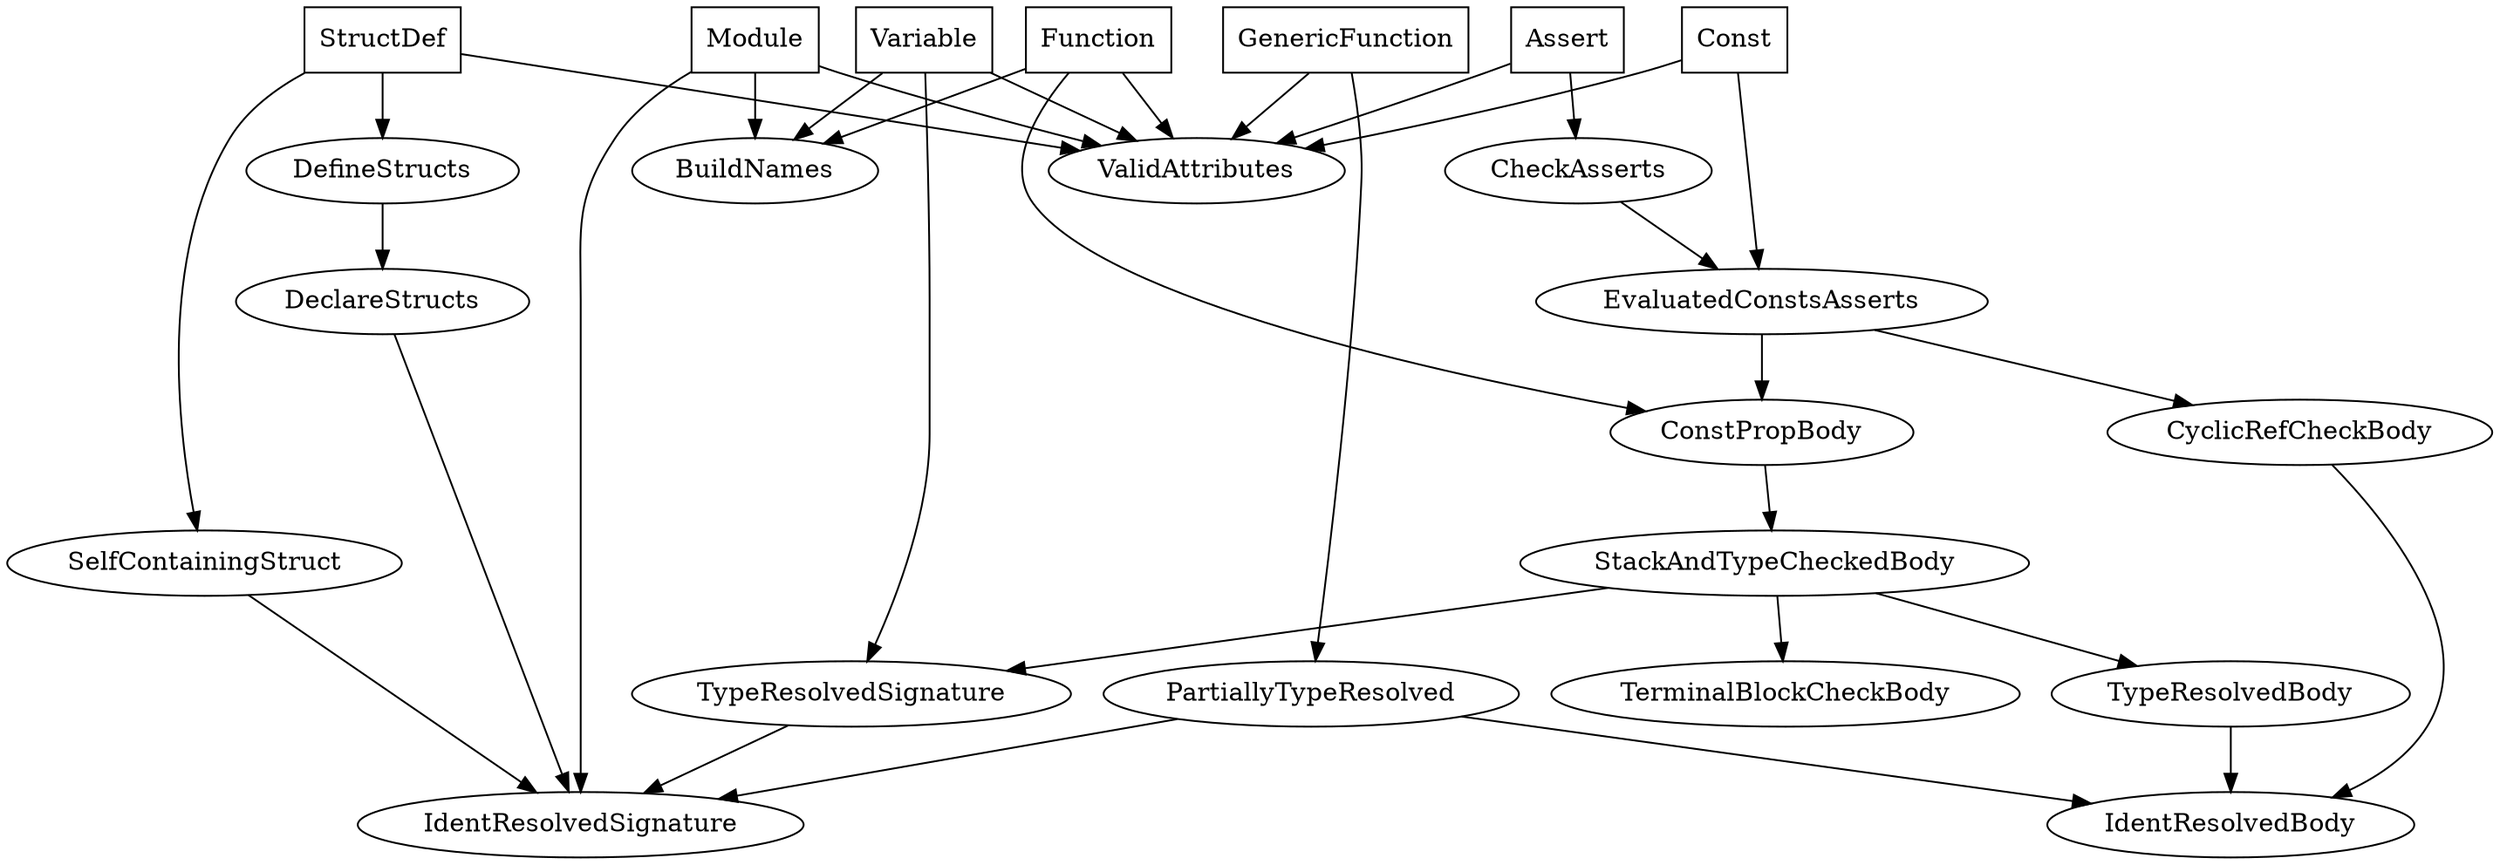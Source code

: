 strict digraph {
    subgraph passes {
        label = "Passes";

        BuildNames,
        CheckAsserts,
        ConstPropBody,
        CyclicRefCheckBody,

        DeclareStructs,
        DefineStructs,
        EvaluatedConstsAsserts,
        IdentResolvedBody,

        IdentResolvedSignature,
        PartiallyTypeResolved,
        SelfContainingStruct,
        StackAndTypeCheckedBody,

        TerminalBlockCheckBody,
        TypeResolvedBody,
        TypeResolvedSignature,
        ValidAttributes
    }

    subgraph items {
        rank = same;
        node [shape = "box"]
        label = "Items";

        Module;
        StructDef;
        Variable;
        GenericFunction;
        Assert;
        Const;
        Function;
    }

    CheckAsserts -> EvaluatedConstsAsserts;
    ConstPropBody -> StackAndTypeCheckedBody;
    CyclicRefCheckBody -> IdentResolvedBody;

    DeclareStructs -> IdentResolvedSignature;
    DefineStructs -> DeclareStructs;
    EvaluatedConstsAsserts -> CyclicRefCheckBody;
    EvaluatedConstsAsserts -> ConstPropBody;

    PartiallyTypeResolved -> IdentResolvedBody;
    PartiallyTypeResolved -> IdentResolvedSignature;
    SelfContainingStruct -> IdentResolvedSignature;
    StackAndTypeCheckedBody -> TypeResolvedSignature;
    StackAndTypeCheckedBody -> TypeResolvedBody;
    StackAndTypeCheckedBody -> TerminalBlockCheckBody;

    TypeResolvedBody -> IdentResolvedBody;
    TypeResolvedSignature -> IdentResolvedSignature;

    Module -> BuildNames;
    Module -> ValidAttributes;
    Module -> IdentResolvedSignature;
    StructDef -> ValidAttributes;
    StructDef -> SelfContainingStruct;
    StructDef -> DefineStructs;
    Variable -> BuildNames;
    Variable -> ValidAttributes;
    Variable -> TypeResolvedSignature;
    GenericFunction -> ValidAttributes;
    GenericFunction -> PartiallyTypeResolved;
    Assert -> ValidAttributes;
    Assert -> CheckAsserts;
    Const -> ValidAttributes;
    Const -> EvaluatedConstsAsserts;
    Function -> BuildNames;
    Function -> ValidAttributes;
    Function -> ConstPropBody;
}